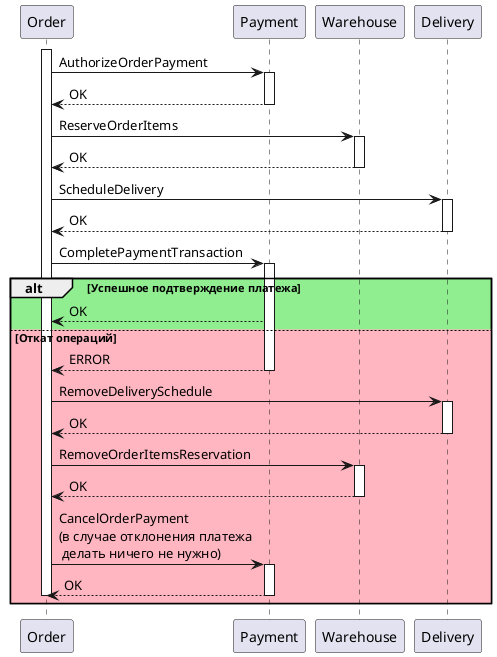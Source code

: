 @startuml

activate Order

Order -> Payment: AuthorizeOrderPayment
activate Payment

Order <-- Payment: OK
deactivate Payment

Order -> Warehouse: ReserveOrderItems
activate Warehouse

Order <-- Warehouse: OK
deactivate Warehouse

Order -> Delivery: ScheduleDelivery
activate Delivery

Order <-- Delivery: OK
deactivate Delivery

Order -> Payment: CompletePaymentTransaction
activate Payment

alt #lightgreen Успешное подтверждение платежа

Order <-- Payment: OK

else #lightpink Откат операций

Order <-- Payment: ERROR
deactivate Payment

Order -> Delivery: RemoveDeliverySchedule
activate Delivery

Order <-- Delivery: OK
deactivate Delivery

Order -> Warehouse: RemoveOrderItemsReservation
activate Warehouse

Order <-- Warehouse: OK
deactivate Warehouse

Order -> Payment: CancelOrderPayment\n(в случае отклонения платежа\n делать ничего не нужно)
activate Payment

Order <-- Payment: OK
deactivate Payment
deactivate Order

end

@enduml